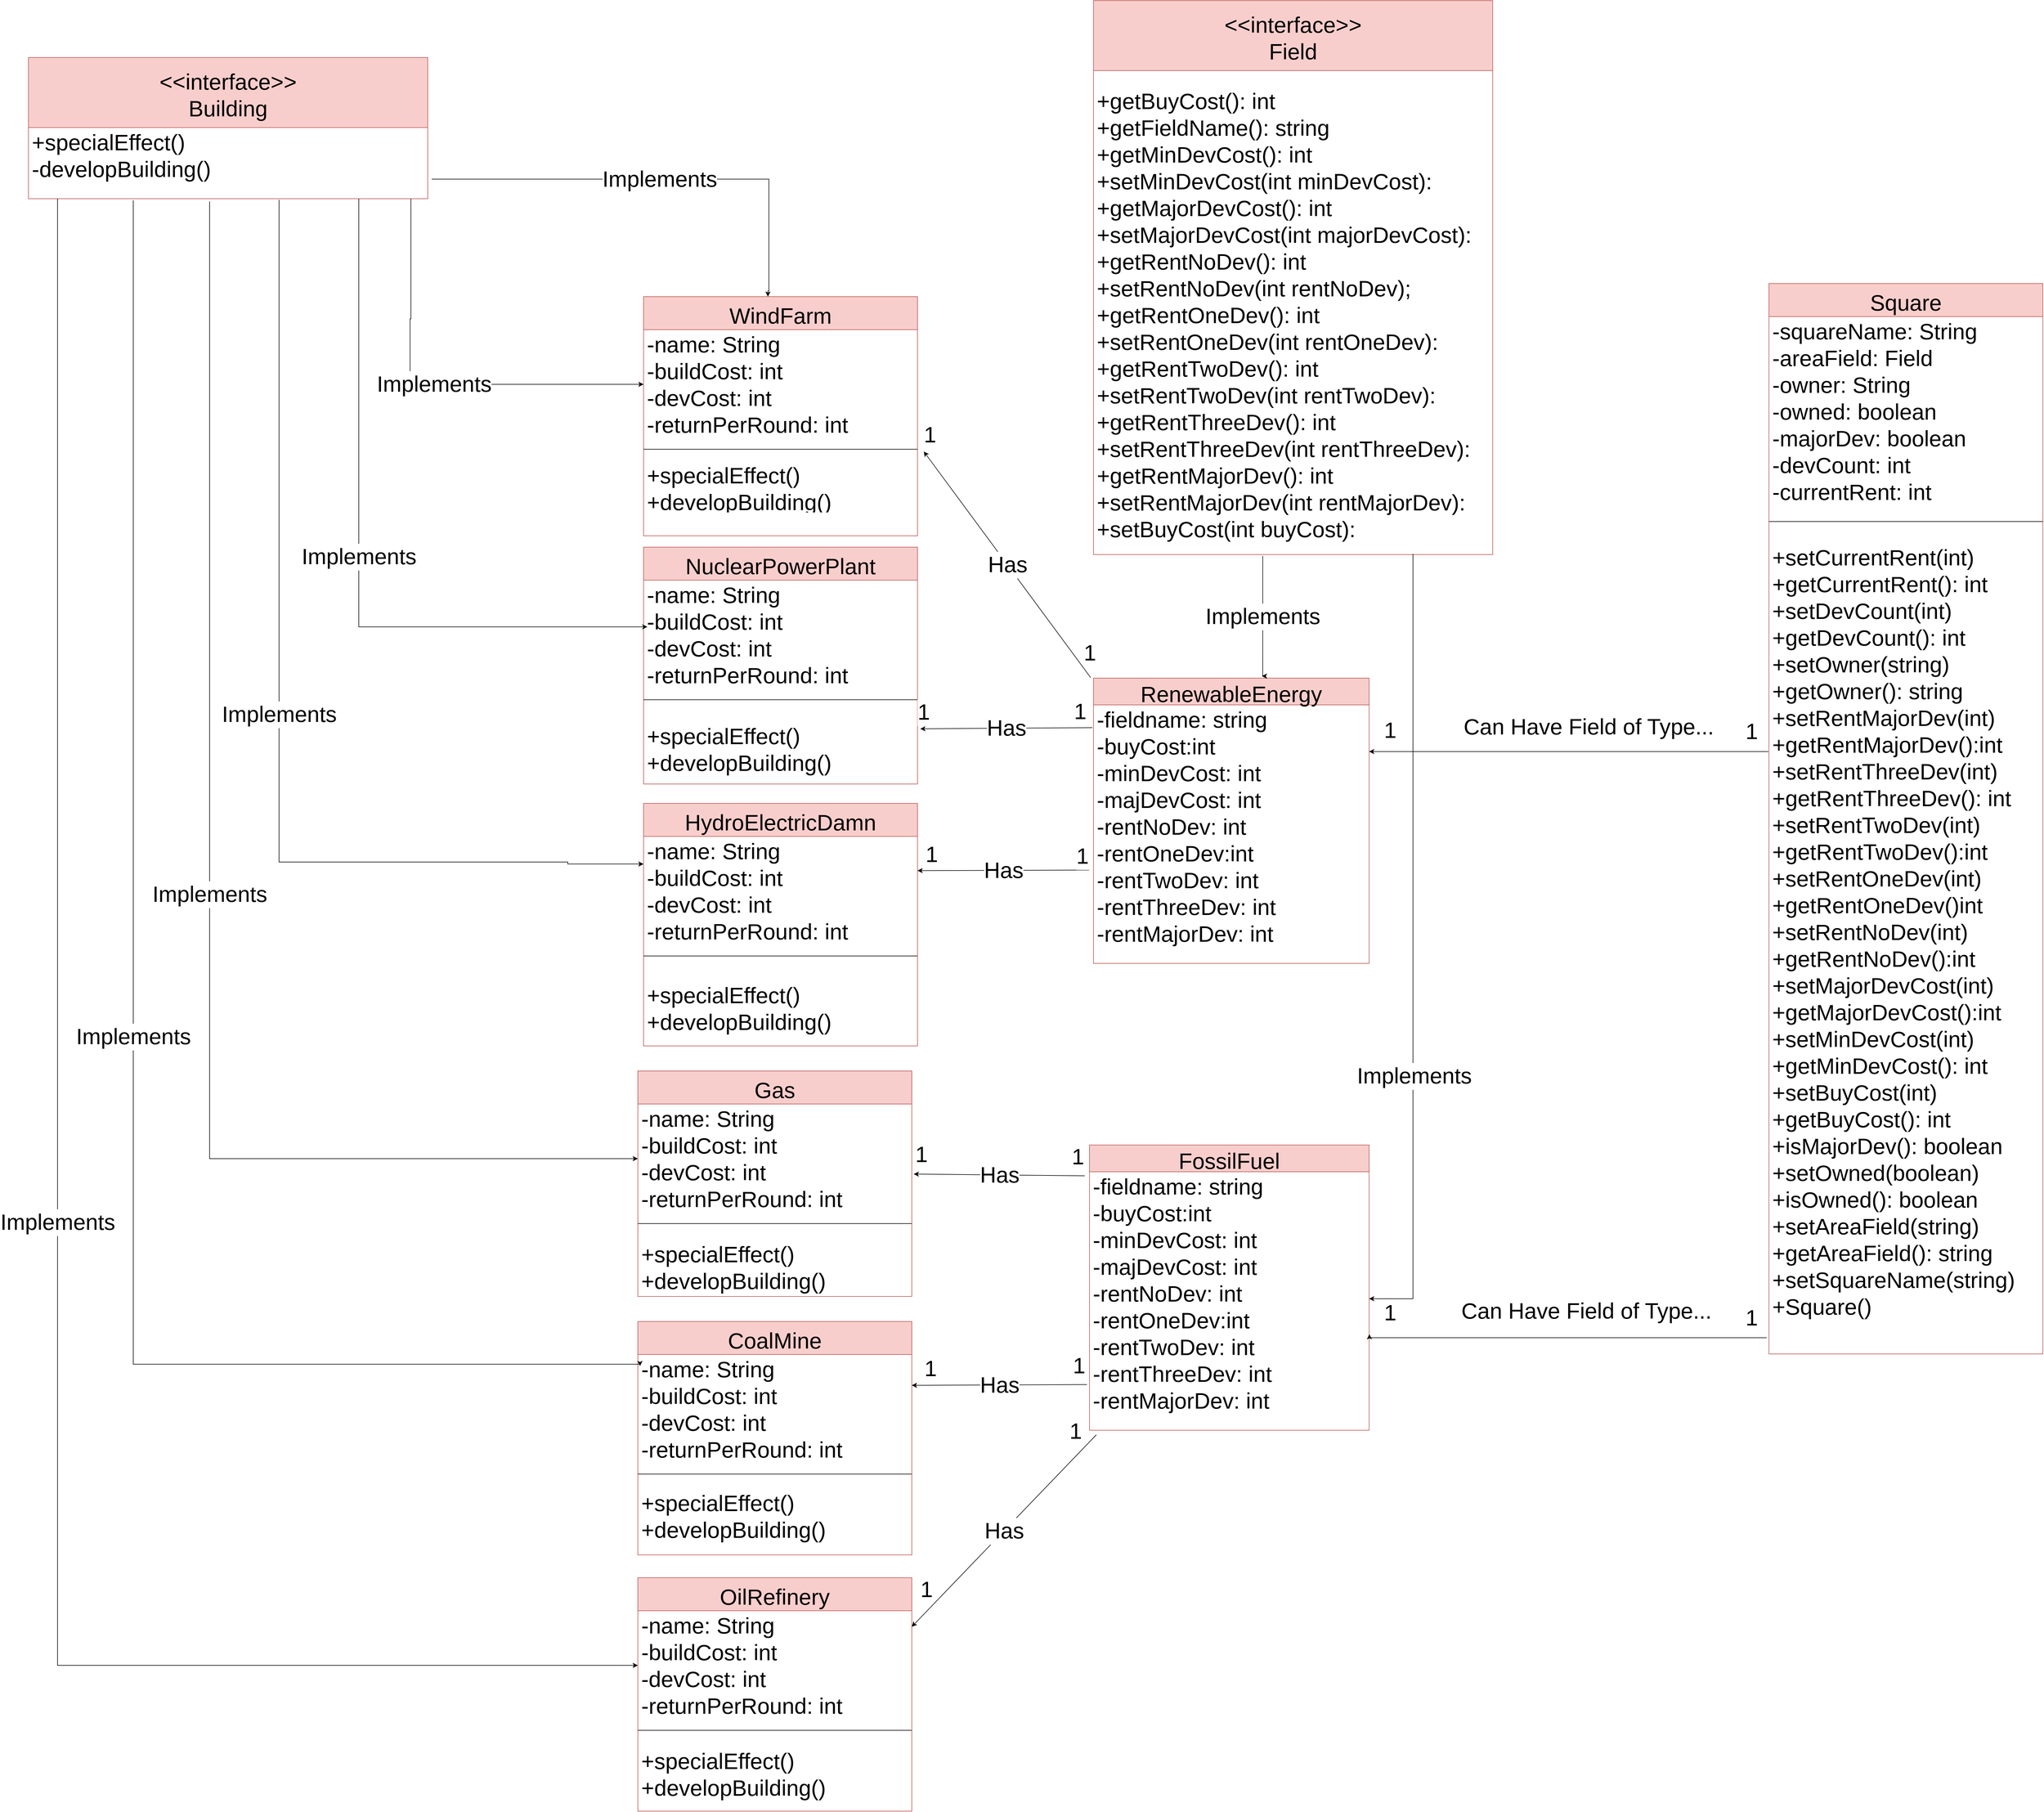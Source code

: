 <mxfile version="24.7.7">
  <diagram id="4lYHNsc8hbsnIpmwS5Hi" name="Page-1">
    <mxGraphModel dx="4740" dy="2865" grid="0" gridSize="10" guides="1" tooltips="1" connect="1" arrows="1" fold="1" page="1" pageScale="1" pageWidth="4681" pageHeight="3300" background="#FFFFFF" math="0" shadow="0">
      <root>
        <mxCell id="0" />
        <mxCell id="1" parent="0" />
        <mxCell id="lqNPrCS5lsJGkvaY9Eje-1" value="Square" style="swimlane;fontStyle=0;align=center;verticalAlign=middle;childLayout=stackLayout;horizontal=1;startSize=58;horizontalStack=0;resizeParent=1;resizeLast=0;collapsible=1;marginBottom=0;rounded=0;shadow=0;strokeWidth=1;fontSize=39;fillColor=#f8cecc;strokeColor=#b85450;" parent="1" vertex="1">
          <mxGeometry x="4160" y="540" width="481" height="1880" as="geometry">
            <mxRectangle x="130" y="380" width="160" height="26" as="alternateBounds" />
          </mxGeometry>
        </mxCell>
        <mxCell id="lqNPrCS5lsJGkvaY9Eje-2" value="-squareName: String&#xa;-areaField: Field&#xa;-owner: String&#xa;-owned: boolean&#xa;-majorDev: boolean&#xa;-devCount: int&#xa;-currentRent: int&#xa;&#xa;" style="text;align=left;verticalAlign=middle;spacingLeft=4;spacingRight=4;overflow=hidden;rotatable=0;points=[[0,0.5],[1,0.5]];portConstraint=eastwest;fontStyle=0;fontSize=39;" parent="lqNPrCS5lsJGkvaY9Eje-1" vertex="1">
          <mxGeometry y="58" width="481" height="342" as="geometry" />
        </mxCell>
        <mxCell id="lqNPrCS5lsJGkvaY9Eje-3" value="" style="line;html=1;strokeWidth=1;align=left;verticalAlign=middle;spacingTop=-1;spacingLeft=3;spacingRight=3;rotatable=0;labelPosition=right;points=[];portConstraint=eastwest;fontSize=39;" parent="lqNPrCS5lsJGkvaY9Eje-1" vertex="1">
          <mxGeometry y="400" width="481" height="36" as="geometry" />
        </mxCell>
        <mxCell id="lqNPrCS5lsJGkvaY9Eje-4" value="+setCurrentRent(int)&#xa;+getCurrentRent(): int&#xa;+setDevCount(int)&#xa;+getDevCount(): int&#xa;+setOwner(string)&#xa;+getOwner(): string&#xa;+setRentMajorDev(int)&#xa;+getRentMajorDev():int&#xa;+setRentThreeDev(int)&#xa;+getRentThreeDev(): int&#xa;+setRentTwoDev(int)&#xa;+getRentTwoDev():int&#xa;+setRentOneDev(int)&#xa;+getRentOneDev()int&#xa;+setRentNoDev(int)&#xa;+getRentNoDev():int&#xa;+setMajorDevCost(int)&#xa;+getMajorDevCost():int&#xa;+setMinDevCost(int)&#xa;+getMinDevCost(): int&#xa;+setBuyCost(int)&#xa;+getBuyCost(): int&#xa;+isMajorDev(): boolean&#xa;+setOwned(boolean)&#xa;+isOwned(): boolean&#xa;+setAreaField(string)&#xa;+getAreaField(): string&#xa;+setSquareName(string)&#xa;+Square()&#xa;" style="text;align=left;verticalAlign=middle;spacingLeft=4;spacingRight=4;overflow=hidden;rotatable=0;points=[[0,0.5],[1,0.5]];portConstraint=eastwest;fontStyle=0;fontSize=39;" parent="lqNPrCS5lsJGkvaY9Eje-1" vertex="1">
          <mxGeometry y="436" width="481" height="1444" as="geometry" />
        </mxCell>
        <mxCell id="lqNPrCS5lsJGkvaY9Eje-5" value="RenewableEnergy" style="swimlane;fontStyle=0;align=center;verticalAlign=middle;childLayout=stackLayout;horizontal=1;startSize=47;horizontalStack=0;resizeParent=1;resizeLast=0;collapsible=1;marginBottom=0;rounded=0;shadow=0;strokeWidth=1;fontSize=39;fillColor=#f8cecc;strokeColor=#b85450;" parent="1" vertex="1">
          <mxGeometry x="2974" y="1233" width="484" height="501" as="geometry">
            <mxRectangle x="230" y="140" width="160" height="26" as="alternateBounds" />
          </mxGeometry>
        </mxCell>
        <mxCell id="lqNPrCS5lsJGkvaY9Eje-6" value="-fieldname: string&#xa;-buyCost:int &#xa;-minDevCost: int&#xa;-majDevCost: int&#xa;-rentNoDev: int&#xa;-rentOneDev:int&#xa;-rentTwoDev: int&#xa;-rentThreeDev: int&#xa;-rentMajorDev: int&#xa;" style="text;align=left;verticalAlign=middle;spacingLeft=4;spacingRight=4;overflow=hidden;rotatable=0;points=[[0,0.5],[1,0.5]];portConstraint=eastwest;fontSize=39;" parent="lqNPrCS5lsJGkvaY9Eje-5" vertex="1">
          <mxGeometry y="47" width="484" height="443" as="geometry" />
        </mxCell>
        <mxCell id="lqNPrCS5lsJGkvaY9Eje-7" value="" style="line;html=1;strokeWidth=1;align=left;verticalAlign=middle;spacingTop=-1;spacingLeft=3;spacingRight=3;rotatable=0;labelPosition=right;points=[];portConstraint=eastwest;fontSize=39;" parent="lqNPrCS5lsJGkvaY9Eje-5" vertex="1">
          <mxGeometry y="490" width="484" as="geometry" />
        </mxCell>
        <mxCell id="lqNPrCS5lsJGkvaY9Eje-10" value="FossilFuel" style="swimlane;fontStyle=0;align=center;verticalAlign=middle;childLayout=stackLayout;horizontal=1;startSize=47;horizontalStack=0;resizeParent=1;resizeLast=0;collapsible=1;marginBottom=0;rounded=0;shadow=0;strokeWidth=1;fontSize=39;fillColor=#f8cecc;strokeColor=#b85450;" parent="1" vertex="1">
          <mxGeometry x="2967" y="2053" width="491" height="501" as="geometry">
            <mxRectangle x="230" y="140" width="160" height="26" as="alternateBounds" />
          </mxGeometry>
        </mxCell>
        <mxCell id="lqNPrCS5lsJGkvaY9Eje-11" value="-fieldname: string&#xa;-buyCost:int &#xa;-minDevCost: int&#xa;-majDevCost: int&#xa;-rentNoDev: int&#xa;-rentOneDev:int&#xa;-rentTwoDev: int&#xa;-rentThreeDev: int&#xa;-rentMajorDev: int&#xa;" style="text;align=left;verticalAlign=middle;spacingLeft=4;spacingRight=4;overflow=hidden;rotatable=0;points=[[0,0.5],[1,0.5]];portConstraint=eastwest;fontSize=39;" parent="lqNPrCS5lsJGkvaY9Eje-10" vertex="1">
          <mxGeometry y="47" width="491" height="446" as="geometry" />
        </mxCell>
        <mxCell id="lqNPrCS5lsJGkvaY9Eje-12" value="" style="line;html=1;strokeWidth=1;align=left;verticalAlign=middle;spacingTop=-1;spacingLeft=3;spacingRight=3;rotatable=0;labelPosition=right;points=[];portConstraint=eastwest;fontSize=39;" parent="lqNPrCS5lsJGkvaY9Eje-10" vertex="1">
          <mxGeometry y="493" width="491" as="geometry" />
        </mxCell>
        <mxCell id="lqNPrCS5lsJGkvaY9Eje-16" value="&lt;&lt;interface&gt;&gt;&#xa;Field" style="swimlane;fontStyle=0;childLayout=stackLayout;horizontal=1;startSize=123;horizontalStack=0;resizeParent=1;resizeParentMax=0;resizeLast=0;collapsible=1;marginBottom=0;fillColor=#f8cecc;strokeColor=#b85450;fontSize=39;" parent="1" vertex="1">
          <mxGeometry x="2974" y="43" width="701" height="973" as="geometry" />
        </mxCell>
        <mxCell id="lqNPrCS5lsJGkvaY9Eje-17" value="+getBuyCost(): int&#xa;+getFieldName(): string&#xa;+getMinDevCost(): int&#xa;+setMinDevCost(int minDevCost):&#xa;+getMajorDevCost(): int&#xa;+setMajorDevCost(int majorDevCost):&#xa;+getRentNoDev(): int&#xa;+setRentNoDev(int rentNoDev);&#xa;+getRentOneDev(): int&#xa;+setRentOneDev(int rentOneDev):&#xa;+getRentTwoDev(): int&#xa;+setRentTwoDev(int rentTwoDev):&#xa;+getRentThreeDev(): int&#xa;+setRentThreeDev(int rentThreeDev):&#xa;+getRentMajorDev(): int&#xa;+setRentMajorDev(int rentMajorDev):&#xa;+setBuyCost(int buyCost):" style="text;strokeColor=none;fillColor=none;align=left;verticalAlign=middle;spacingLeft=4;spacingRight=4;overflow=hidden;points=[[0,0.5],[1,0.5]];portConstraint=eastwest;rotatable=0;fontSize=39;" parent="lqNPrCS5lsJGkvaY9Eje-16" vertex="1">
          <mxGeometry y="123" width="701" height="850" as="geometry" />
        </mxCell>
        <mxCell id="lqNPrCS5lsJGkvaY9Eje-36" value="&lt;&lt;interface&gt;&gt;&#xa;Building" style="swimlane;fontStyle=0;childLayout=stackLayout;horizontal=1;startSize=123;horizontalStack=0;resizeParent=1;resizeParentMax=0;resizeLast=0;collapsible=1;marginBottom=0;fillColor=#f8cecc;strokeColor=#b85450;fontSize=39;" parent="1" vertex="1">
          <mxGeometry x="1104" y="143" width="701" height="248" as="geometry" />
        </mxCell>
        <mxCell id="lqNPrCS5lsJGkvaY9Eje-52" value="+specialEffect()&#xa;-developBuilding()&#xa;" style="text;align=left;verticalAlign=middle;spacingLeft=4;spacingRight=4;overflow=hidden;rotatable=0;points=[[0,0.5],[1,0.5]];portConstraint=eastwest;fontStyle=0;fontSize=39;" parent="lqNPrCS5lsJGkvaY9Eje-36" vertex="1">
          <mxGeometry y="123" width="701" height="125" as="geometry" />
        </mxCell>
        <mxCell id="lqNPrCS5lsJGkvaY9Eje-40" value="NuclearPowerPlant" style="swimlane;fontStyle=0;align=center;verticalAlign=middle;childLayout=stackLayout;horizontal=1;startSize=58;horizontalStack=0;resizeParent=1;resizeLast=0;collapsible=1;marginBottom=0;rounded=0;shadow=0;strokeWidth=1;fontSize=39;fillColor=#f8cecc;strokeColor=#b85450;" parent="1" vertex="1">
          <mxGeometry x="2184" y="1003" width="481" height="416" as="geometry">
            <mxRectangle x="130" y="380" width="160" height="26" as="alternateBounds" />
          </mxGeometry>
        </mxCell>
        <mxCell id="lqNPrCS5lsJGkvaY9Eje-41" value="-name: String&#xa;-buildCost: int&#xa;-devCost: int&#xa;-returnPerRound: int&#xa;" style="text;align=left;verticalAlign=middle;spacingLeft=4;spacingRight=4;overflow=hidden;rotatable=0;points=[[0,0.5],[1,0.5]];portConstraint=eastwest;fontStyle=0;fontSize=39;" parent="lqNPrCS5lsJGkvaY9Eje-40" vertex="1">
          <mxGeometry y="58" width="481" height="192" as="geometry" />
        </mxCell>
        <mxCell id="lqNPrCS5lsJGkvaY9Eje-42" value="" style="line;html=1;strokeWidth=1;align=left;verticalAlign=middle;spacingTop=-1;spacingLeft=3;spacingRight=3;rotatable=0;labelPosition=right;points=[];portConstraint=eastwest;fontSize=39;" parent="lqNPrCS5lsJGkvaY9Eje-40" vertex="1">
          <mxGeometry y="250" width="481" height="36" as="geometry" />
        </mxCell>
        <mxCell id="lqNPrCS5lsJGkvaY9Eje-43" value="+specialEffect()&#xa;+developBuilding()" style="text;align=left;verticalAlign=middle;spacingLeft=4;spacingRight=4;overflow=hidden;rotatable=0;points=[[0,0.5],[1,0.5]];portConstraint=eastwest;fontStyle=0;fontSize=39;" parent="lqNPrCS5lsJGkvaY9Eje-40" vertex="1">
          <mxGeometry y="286" width="481" height="130" as="geometry" />
        </mxCell>
        <mxCell id="lqNPrCS5lsJGkvaY9Eje-44" value="WindFarm" style="swimlane;fontStyle=0;align=center;verticalAlign=middle;childLayout=stackLayout;horizontal=1;startSize=58;horizontalStack=0;resizeParent=1;resizeLast=0;collapsible=1;marginBottom=0;rounded=0;shadow=0;strokeWidth=1;fontSize=39;fillColor=#f8cecc;strokeColor=#b85450;" parent="1" vertex="1">
          <mxGeometry x="2184" y="563" width="481" height="420" as="geometry">
            <mxRectangle x="130" y="380" width="160" height="26" as="alternateBounds" />
          </mxGeometry>
        </mxCell>
        <mxCell id="lqNPrCS5lsJGkvaY9Eje-63" value="-name: String&#xa;-buildCost: int&#xa;-devCost: int&#xa;-returnPerRound: int&#xa;" style="text;align=left;verticalAlign=middle;spacingLeft=4;spacingRight=4;overflow=hidden;rotatable=0;points=[[0,0.5],[1,0.5]];portConstraint=eastwest;fontStyle=0;fontSize=39;" parent="lqNPrCS5lsJGkvaY9Eje-44" vertex="1">
          <mxGeometry y="58" width="481" height="192" as="geometry" />
        </mxCell>
        <mxCell id="lqNPrCS5lsJGkvaY9Eje-46" value="" style="line;html=1;strokeWidth=1;align=left;verticalAlign=middle;spacingTop=-1;spacingLeft=3;spacingRight=3;rotatable=0;labelPosition=right;points=[];portConstraint=eastwest;fontSize=39;" parent="lqNPrCS5lsJGkvaY9Eje-44" vertex="1">
          <mxGeometry y="250" width="481" height="36" as="geometry" />
        </mxCell>
        <mxCell id="lqNPrCS5lsJGkvaY9Eje-69" value="+specialEffect()&#xa;+developBuilding()" style="text;align=left;verticalAlign=middle;spacingLeft=4;spacingRight=4;overflow=hidden;rotatable=0;points=[[0,0.5],[1,0.5]];portConstraint=eastwest;fontStyle=0;fontSize=39;" parent="lqNPrCS5lsJGkvaY9Eje-44" vertex="1">
          <mxGeometry y="286" width="481" height="94" as="geometry" />
        </mxCell>
        <mxCell id="lqNPrCS5lsJGkvaY9Eje-48" value="HydroElectricDamn" style="swimlane;fontStyle=0;align=center;verticalAlign=middle;childLayout=stackLayout;horizontal=1;startSize=58;horizontalStack=0;resizeParent=1;resizeLast=0;collapsible=1;marginBottom=0;rounded=0;shadow=0;strokeWidth=1;fontSize=39;fillColor=#f8cecc;strokeColor=#b85450;" parent="1" vertex="1">
          <mxGeometry x="2184" y="1453" width="481" height="426" as="geometry">
            <mxRectangle x="130" y="380" width="160" height="26" as="alternateBounds" />
          </mxGeometry>
        </mxCell>
        <mxCell id="lqNPrCS5lsJGkvaY9Eje-49" value="-name: String&#xa;-buildCost: int&#xa;-devCost: int&#xa;-returnPerRound: int&#xa;" style="text;align=left;verticalAlign=middle;spacingLeft=4;spacingRight=4;overflow=hidden;rotatable=0;points=[[0,0.5],[1,0.5]];portConstraint=eastwest;fontStyle=0;fontSize=39;" parent="lqNPrCS5lsJGkvaY9Eje-48" vertex="1">
          <mxGeometry y="58" width="481" height="192" as="geometry" />
        </mxCell>
        <mxCell id="lqNPrCS5lsJGkvaY9Eje-50" value="" style="line;html=1;strokeWidth=1;align=left;verticalAlign=middle;spacingTop=-1;spacingLeft=3;spacingRight=3;rotatable=0;labelPosition=right;points=[];portConstraint=eastwest;fontSize=39;" parent="lqNPrCS5lsJGkvaY9Eje-48" vertex="1">
          <mxGeometry y="250" width="481" height="36" as="geometry" />
        </mxCell>
        <mxCell id="lqNPrCS5lsJGkvaY9Eje-51" value="+specialEffect()&#xa;+developBuilding()" style="text;align=left;verticalAlign=middle;spacingLeft=4;spacingRight=4;overflow=hidden;rotatable=0;points=[[0,0.5],[1,0.5]];portConstraint=eastwest;fontStyle=0;fontSize=39;" parent="lqNPrCS5lsJGkvaY9Eje-48" vertex="1">
          <mxGeometry y="286" width="481" height="140" as="geometry" />
        </mxCell>
        <mxCell id="lqNPrCS5lsJGkvaY9Eje-54" value="" style="endArrow=classic;html=1;rounded=0;fontSize=39;edgeStyle=orthogonalEdgeStyle;exitX=0.424;exitY=1.003;exitDx=0;exitDy=0;exitPerimeter=0;entryX=0.611;entryY=-0.007;entryDx=0;entryDy=0;entryPerimeter=0;" parent="1" source="lqNPrCS5lsJGkvaY9Eje-17" target="lqNPrCS5lsJGkvaY9Eje-5" edge="1">
          <mxGeometry relative="1" as="geometry">
            <mxPoint x="3814" y="1173" as="sourcePoint" />
            <mxPoint x="2897.629" y="1173.21" as="targetPoint" />
            <Array as="points">
              <mxPoint x="3270" y="1230" />
            </Array>
          </mxGeometry>
        </mxCell>
        <mxCell id="lqNPrCS5lsJGkvaY9Eje-55" value="Implements" style="edgeLabel;resizable=0;html=1;align=center;verticalAlign=middle;fontSize=39;" parent="lqNPrCS5lsJGkvaY9Eje-54" connectable="0" vertex="1">
          <mxGeometry relative="1" as="geometry" />
        </mxCell>
        <mxCell id="lqNPrCS5lsJGkvaY9Eje-59" value="" style="endArrow=classic;html=1;rounded=0;fontSize=39;edgeStyle=orthogonalEdgeStyle;exitX=1.01;exitY=0.725;exitDx=0;exitDy=0;exitPerimeter=0;entryX=0.454;entryY=0;entryDx=0;entryDy=0;entryPerimeter=0;" parent="1" source="lqNPrCS5lsJGkvaY9Eje-52" target="lqNPrCS5lsJGkvaY9Eje-44" edge="1">
          <mxGeometry relative="1" as="geometry">
            <mxPoint x="2285.504" y="341.95" as="sourcePoint" />
            <mxPoint x="2404" y="553" as="targetPoint" />
            <Array as="points">
              <mxPoint x="2404" y="357" />
              <mxPoint x="2404" y="553" />
              <mxPoint x="2402" y="553" />
            </Array>
          </mxGeometry>
        </mxCell>
        <mxCell id="lqNPrCS5lsJGkvaY9Eje-60" value="Implements" style="edgeLabel;resizable=0;html=1;align=center;verticalAlign=middle;fontSize=39;" parent="lqNPrCS5lsJGkvaY9Eje-59" connectable="0" vertex="1">
          <mxGeometry relative="1" as="geometry" />
        </mxCell>
        <mxCell id="lqNPrCS5lsJGkvaY9Eje-64" value="" style="endArrow=classic;html=1;rounded=0;fontSize=39;edgeStyle=orthogonalEdgeStyle;exitX=0.424;exitY=1.003;exitDx=0;exitDy=0;exitPerimeter=0;" parent="1" target="lqNPrCS5lsJGkvaY9Eje-63" edge="1">
          <mxGeometry relative="1" as="geometry">
            <mxPoint x="1775.504" y="391.0" as="sourcePoint" />
            <mxPoint x="1774.004" y="601.943" as="targetPoint" />
            <Array as="points">
              <mxPoint x="1774" y="602" />
              <mxPoint x="1774" y="717" />
            </Array>
          </mxGeometry>
        </mxCell>
        <mxCell id="lqNPrCS5lsJGkvaY9Eje-65" value="Implements" style="edgeLabel;resizable=0;html=1;align=center;verticalAlign=middle;fontSize=39;" parent="lqNPrCS5lsJGkvaY9Eje-64" connectable="0" vertex="1">
          <mxGeometry relative="1" as="geometry" />
        </mxCell>
        <mxCell id="lqNPrCS5lsJGkvaY9Eje-66" value="" style="endArrow=classic;html=1;rounded=0;fontSize=39;edgeStyle=orthogonalEdgeStyle;entryX=0.014;entryY=0.427;entryDx=0;entryDy=0;entryPerimeter=0;" parent="1" target="lqNPrCS5lsJGkvaY9Eje-41" edge="1">
          <mxGeometry relative="1" as="geometry">
            <mxPoint x="1684" y="393" as="sourcePoint" />
            <mxPoint x="1584.004" y="601.943" as="targetPoint" />
            <Array as="points">
              <mxPoint x="1684" y="391" />
              <mxPoint x="1684" y="1143" />
            </Array>
          </mxGeometry>
        </mxCell>
        <mxCell id="lqNPrCS5lsJGkvaY9Eje-67" value="Implements" style="edgeLabel;resizable=0;html=1;align=center;verticalAlign=middle;fontSize=39;" parent="lqNPrCS5lsJGkvaY9Eje-66" connectable="0" vertex="1">
          <mxGeometry relative="1" as="geometry" />
        </mxCell>
        <mxCell id="lqNPrCS5lsJGkvaY9Eje-70" value="" style="endArrow=classic;html=1;rounded=0;fontSize=39;edgeStyle=orthogonalEdgeStyle;entryX=0;entryY=0.25;entryDx=0;entryDy=0;" parent="1" target="lqNPrCS5lsJGkvaY9Eje-48" edge="1">
          <mxGeometry relative="1" as="geometry">
            <mxPoint x="1544" y="393" as="sourcePoint" />
            <mxPoint x="2050.734" y="1152.984" as="targetPoint" />
            <Array as="points">
              <mxPoint x="1544" y="1556" />
              <mxPoint x="2051" y="1556" />
            </Array>
          </mxGeometry>
        </mxCell>
        <mxCell id="lqNPrCS5lsJGkvaY9Eje-71" value="Implements" style="edgeLabel;resizable=0;html=1;align=center;verticalAlign=middle;fontSize=39;" parent="lqNPrCS5lsJGkvaY9Eje-70" connectable="0" vertex="1">
          <mxGeometry relative="1" as="geometry" />
        </mxCell>
        <mxCell id="lqNPrCS5lsJGkvaY9Eje-72" value="CoalMine" style="swimlane;fontStyle=0;align=center;verticalAlign=middle;childLayout=stackLayout;horizontal=1;startSize=58;horizontalStack=0;resizeParent=1;resizeLast=0;collapsible=1;marginBottom=0;rounded=0;shadow=0;strokeWidth=1;fontSize=39;fillColor=#f8cecc;strokeColor=#b85450;" parent="1" vertex="1">
          <mxGeometry x="2174" y="2363" width="481" height="410" as="geometry">
            <mxRectangle x="130" y="380" width="160" height="26" as="alternateBounds" />
          </mxGeometry>
        </mxCell>
        <mxCell id="lqNPrCS5lsJGkvaY9Eje-73" value="-name: String&#xa;-buildCost: int&#xa;-devCost: int&#xa;-returnPerRound: int&#xa;" style="text;align=left;verticalAlign=middle;spacingLeft=4;spacingRight=4;overflow=hidden;rotatable=0;points=[[0,0.5],[1,0.5]];portConstraint=eastwest;fontStyle=0;fontSize=39;" parent="lqNPrCS5lsJGkvaY9Eje-72" vertex="1">
          <mxGeometry y="58" width="481" height="192" as="geometry" />
        </mxCell>
        <mxCell id="lqNPrCS5lsJGkvaY9Eje-74" value="" style="line;html=1;strokeWidth=1;align=left;verticalAlign=middle;spacingTop=-1;spacingLeft=3;spacingRight=3;rotatable=0;labelPosition=right;points=[];portConstraint=eastwest;fontSize=39;" parent="lqNPrCS5lsJGkvaY9Eje-72" vertex="1">
          <mxGeometry y="250" width="481" height="36" as="geometry" />
        </mxCell>
        <mxCell id="lqNPrCS5lsJGkvaY9Eje-75" value="+specialEffect()&#xa;+developBuilding()" style="text;align=left;verticalAlign=middle;spacingLeft=4;spacingRight=4;overflow=hidden;rotatable=0;points=[[0,0.5],[1,0.5]];portConstraint=eastwest;fontStyle=0;fontSize=39;" parent="lqNPrCS5lsJGkvaY9Eje-72" vertex="1">
          <mxGeometry y="286" width="481" height="104" as="geometry" />
        </mxCell>
        <mxCell id="lqNPrCS5lsJGkvaY9Eje-76" value="Gas" style="swimlane;fontStyle=0;align=center;verticalAlign=middle;childLayout=stackLayout;horizontal=1;startSize=58;horizontalStack=0;resizeParent=1;resizeLast=0;collapsible=1;marginBottom=0;rounded=0;shadow=0;strokeWidth=1;fontSize=39;fillColor=#f8cecc;strokeColor=#b85450;" parent="1" vertex="1">
          <mxGeometry x="2174" y="1923" width="481" height="396" as="geometry">
            <mxRectangle x="130" y="380" width="160" height="26" as="alternateBounds" />
          </mxGeometry>
        </mxCell>
        <mxCell id="lqNPrCS5lsJGkvaY9Eje-77" value="-name: String&#xa;-buildCost: int&#xa;-devCost: int&#xa;-returnPerRound: int&#xa;" style="text;align=left;verticalAlign=middle;spacingLeft=4;spacingRight=4;overflow=hidden;rotatable=0;points=[[0,0.5],[1,0.5]];portConstraint=eastwest;fontStyle=0;fontSize=39;" parent="lqNPrCS5lsJGkvaY9Eje-76" vertex="1">
          <mxGeometry y="58" width="481" height="192" as="geometry" />
        </mxCell>
        <mxCell id="lqNPrCS5lsJGkvaY9Eje-78" value="" style="line;html=1;strokeWidth=1;align=left;verticalAlign=middle;spacingTop=-1;spacingLeft=3;spacingRight=3;rotatable=0;labelPosition=right;points=[];portConstraint=eastwest;fontSize=39;" parent="lqNPrCS5lsJGkvaY9Eje-76" vertex="1">
          <mxGeometry y="250" width="481" height="36" as="geometry" />
        </mxCell>
        <mxCell id="lqNPrCS5lsJGkvaY9Eje-79" value="+specialEffect()&#xa;+developBuilding()" style="text;align=left;verticalAlign=middle;spacingLeft=4;spacingRight=4;overflow=hidden;rotatable=0;points=[[0,0.5],[1,0.5]];portConstraint=eastwest;fontStyle=0;fontSize=39;" parent="lqNPrCS5lsJGkvaY9Eje-76" vertex="1">
          <mxGeometry y="286" width="481" height="110" as="geometry" />
        </mxCell>
        <mxCell id="lqNPrCS5lsJGkvaY9Eje-80" value="OilRefinery" style="swimlane;fontStyle=0;align=center;verticalAlign=middle;childLayout=stackLayout;horizontal=1;startSize=58;horizontalStack=0;resizeParent=1;resizeLast=0;collapsible=1;marginBottom=0;rounded=0;shadow=0;strokeWidth=1;fontSize=39;fillColor=#f8cecc;strokeColor=#b85450;" parent="1" vertex="1">
          <mxGeometry x="2174" y="2813" width="481" height="410" as="geometry">
            <mxRectangle x="130" y="380" width="160" height="26" as="alternateBounds" />
          </mxGeometry>
        </mxCell>
        <mxCell id="lqNPrCS5lsJGkvaY9Eje-81" value="-name: String&#xa;-buildCost: int&#xa;-devCost: int&#xa;-returnPerRound: int&#xa;" style="text;align=left;verticalAlign=middle;spacingLeft=4;spacingRight=4;overflow=hidden;rotatable=0;points=[[0,0.5],[1,0.5]];portConstraint=eastwest;fontStyle=0;fontSize=39;" parent="lqNPrCS5lsJGkvaY9Eje-80" vertex="1">
          <mxGeometry y="58" width="481" height="192" as="geometry" />
        </mxCell>
        <mxCell id="lqNPrCS5lsJGkvaY9Eje-82" value="" style="line;html=1;strokeWidth=1;align=left;verticalAlign=middle;spacingTop=-1;spacingLeft=3;spacingRight=3;rotatable=0;labelPosition=right;points=[];portConstraint=eastwest;fontSize=39;" parent="lqNPrCS5lsJGkvaY9Eje-80" vertex="1">
          <mxGeometry y="250" width="481" height="36" as="geometry" />
        </mxCell>
        <mxCell id="lqNPrCS5lsJGkvaY9Eje-83" value="+specialEffect()&#xa;+developBuilding()" style="text;align=left;verticalAlign=middle;spacingLeft=4;spacingRight=4;overflow=hidden;rotatable=0;points=[[0,0.5],[1,0.5]];portConstraint=eastwest;fontStyle=0;fontSize=39;" parent="lqNPrCS5lsJGkvaY9Eje-80" vertex="1">
          <mxGeometry y="286" width="481" height="110" as="geometry" />
        </mxCell>
        <mxCell id="lqNPrCS5lsJGkvaY9Eje-84" value="" style="endArrow=classic;html=1;rounded=0;fontSize=39;edgeStyle=orthogonalEdgeStyle;entryX=0;entryY=0.5;entryDx=0;entryDy=0;" parent="1" target="lqNPrCS5lsJGkvaY9Eje-77" edge="1">
          <mxGeometry relative="1" as="geometry">
            <mxPoint x="1422" y="396" as="sourcePoint" />
            <mxPoint x="1948" y="1559.5" as="targetPoint" />
            <Array as="points">
              <mxPoint x="1422" y="403" />
              <mxPoint x="1422" y="2077" />
            </Array>
          </mxGeometry>
        </mxCell>
        <mxCell id="lqNPrCS5lsJGkvaY9Eje-85" value="Implements" style="edgeLabel;resizable=0;html=1;align=center;verticalAlign=middle;fontSize=39;" parent="lqNPrCS5lsJGkvaY9Eje-84" connectable="0" vertex="1">
          <mxGeometry relative="1" as="geometry" />
        </mxCell>
        <mxCell id="lqNPrCS5lsJGkvaY9Eje-86" value="" style="endArrow=classic;html=1;rounded=0;fontSize=39;edgeStyle=orthogonalEdgeStyle;entryX=0.008;entryY=0.105;entryDx=0;entryDy=0;entryPerimeter=0;" parent="1" target="lqNPrCS5lsJGkvaY9Eje-73" edge="1">
          <mxGeometry relative="1" as="geometry">
            <mxPoint x="1288" y="394" as="sourcePoint" />
            <mxPoint x="1855" y="1550.5" as="targetPoint" />
            <Array as="points">
              <mxPoint x="1288" y="394" />
              <mxPoint x="1288" y="2438" />
              <mxPoint x="2178" y="2438" />
            </Array>
          </mxGeometry>
        </mxCell>
        <mxCell id="lqNPrCS5lsJGkvaY9Eje-87" value="Implements" style="edgeLabel;resizable=0;html=1;align=center;verticalAlign=middle;fontSize=39;" parent="lqNPrCS5lsJGkvaY9Eje-86" connectable="0" vertex="1">
          <mxGeometry relative="1" as="geometry" />
        </mxCell>
        <mxCell id="lqNPrCS5lsJGkvaY9Eje-88" value="" style="endArrow=classic;html=1;rounded=0;fontSize=39;edgeStyle=orthogonalEdgeStyle;entryX=0;entryY=0.5;entryDx=0;entryDy=0;" parent="1" target="lqNPrCS5lsJGkvaY9Eje-81" edge="1">
          <mxGeometry relative="1" as="geometry">
            <mxPoint x="1155" y="391" as="sourcePoint" />
            <mxPoint x="1795" y="1547.5" as="targetPoint" />
            <Array as="points">
              <mxPoint x="1155" y="2967" />
            </Array>
          </mxGeometry>
        </mxCell>
        <mxCell id="lqNPrCS5lsJGkvaY9Eje-89" value="Implements" style="edgeLabel;resizable=0;html=1;align=center;verticalAlign=middle;fontSize=39;" parent="lqNPrCS5lsJGkvaY9Eje-88" connectable="0" vertex="1">
          <mxGeometry relative="1" as="geometry" />
        </mxCell>
        <mxCell id="lqNPrCS5lsJGkvaY9Eje-90" value="" style="endArrow=classic;html=1;rounded=0;fontSize=39;edgeStyle=orthogonalEdgeStyle;" parent="1" target="lqNPrCS5lsJGkvaY9Eje-11" edge="1">
          <mxGeometry relative="1" as="geometry">
            <mxPoint x="3535" y="1015" as="sourcePoint" />
            <mxPoint x="3535" y="2167" as="targetPoint" />
            <Array as="points">
              <mxPoint x="3535" y="2323" />
            </Array>
          </mxGeometry>
        </mxCell>
        <mxCell id="lqNPrCS5lsJGkvaY9Eje-91" value="Implements" style="edgeLabel;resizable=0;html=1;align=center;verticalAlign=middle;fontSize=39;" parent="lqNPrCS5lsJGkvaY9Eje-90" connectable="0" vertex="1">
          <mxGeometry relative="1" as="geometry">
            <mxPoint x="2" y="224" as="offset" />
          </mxGeometry>
        </mxCell>
        <mxCell id="lqNPrCS5lsJGkvaY9Eje-92" value="" style="endArrow=classic;html=1;rounded=0;fontSize=18;entryX=1.023;entryY=-0.149;entryDx=0;entryDy=0;entryPerimeter=0;" parent="1" target="lqNPrCS5lsJGkvaY9Eje-69" edge="1">
          <mxGeometry relative="1" as="geometry">
            <mxPoint x="2969" y="1232" as="sourcePoint" />
            <mxPoint x="1949" y="735" as="targetPoint" />
          </mxGeometry>
        </mxCell>
        <mxCell id="lqNPrCS5lsJGkvaY9Eje-93" value="Has" style="edgeLabel;resizable=0;html=1;align=center;verticalAlign=middle;fontSize=39;" parent="lqNPrCS5lsJGkvaY9Eje-92" connectable="0" vertex="1">
          <mxGeometry relative="1" as="geometry" />
        </mxCell>
        <mxCell id="lqNPrCS5lsJGkvaY9Eje-94" value="1" style="edgeLabel;resizable=0;html=1;align=left;verticalAlign=bottom;fontSize=39;" parent="lqNPrCS5lsJGkvaY9Eje-92" connectable="0" vertex="1">
          <mxGeometry x="-1" relative="1" as="geometry">
            <mxPoint x="-14" y="-18" as="offset" />
          </mxGeometry>
        </mxCell>
        <mxCell id="lqNPrCS5lsJGkvaY9Eje-95" value="1" style="edgeLabel;resizable=0;html=1;align=right;verticalAlign=bottom;fontSize=39;" parent="lqNPrCS5lsJGkvaY9Eje-92" connectable="0" vertex="1">
          <mxGeometry x="1" relative="1" as="geometry">
            <mxPoint x="23" y="-3" as="offset" />
          </mxGeometry>
        </mxCell>
        <mxCell id="lqNPrCS5lsJGkvaY9Eje-96" value="" style="endArrow=classic;html=1;rounded=0;fontSize=18;entryX=1.01;entryY=0.254;entryDx=0;entryDy=0;entryPerimeter=0;" parent="1" target="lqNPrCS5lsJGkvaY9Eje-43" edge="1">
          <mxGeometry relative="1" as="geometry">
            <mxPoint x="2972" y="1320" as="sourcePoint" />
            <mxPoint x="2686.063" y="844.994" as="targetPoint" />
          </mxGeometry>
        </mxCell>
        <mxCell id="lqNPrCS5lsJGkvaY9Eje-97" value="Has" style="edgeLabel;resizable=0;html=1;align=center;verticalAlign=middle;fontSize=39;" parent="lqNPrCS5lsJGkvaY9Eje-96" connectable="0" vertex="1">
          <mxGeometry relative="1" as="geometry" />
        </mxCell>
        <mxCell id="lqNPrCS5lsJGkvaY9Eje-98" value="1" style="edgeLabel;resizable=0;html=1;align=left;verticalAlign=bottom;fontSize=39;" parent="lqNPrCS5lsJGkvaY9Eje-96" connectable="0" vertex="1">
          <mxGeometry x="-1" relative="1" as="geometry">
            <mxPoint x="-34" y="-3" as="offset" />
          </mxGeometry>
        </mxCell>
        <mxCell id="lqNPrCS5lsJGkvaY9Eje-99" value="1" style="edgeLabel;resizable=0;html=1;align=right;verticalAlign=bottom;fontSize=39;" parent="lqNPrCS5lsJGkvaY9Eje-96" connectable="0" vertex="1">
          <mxGeometry x="1" relative="1" as="geometry">
            <mxPoint x="17" y="-4" as="offset" />
          </mxGeometry>
        </mxCell>
        <mxCell id="lqNPrCS5lsJGkvaY9Eje-100" value="" style="endArrow=classic;html=1;rounded=0;fontSize=18;exitX=-0.016;exitY=0.655;exitDx=0;exitDy=0;exitPerimeter=0;entryX=1;entryY=0.313;entryDx=0;entryDy=0;entryPerimeter=0;" parent="1" source="lqNPrCS5lsJGkvaY9Eje-6" target="lqNPrCS5lsJGkvaY9Eje-49" edge="1">
          <mxGeometry relative="1" as="geometry">
            <mxPoint x="2989" y="1252" as="sourcePoint" />
            <mxPoint x="2666" y="1566" as="targetPoint" />
          </mxGeometry>
        </mxCell>
        <mxCell id="lqNPrCS5lsJGkvaY9Eje-101" value="Has" style="edgeLabel;resizable=0;html=1;align=center;verticalAlign=middle;fontSize=39;" parent="lqNPrCS5lsJGkvaY9Eje-100" connectable="0" vertex="1">
          <mxGeometry relative="1" as="geometry" />
        </mxCell>
        <mxCell id="lqNPrCS5lsJGkvaY9Eje-102" value="1" style="edgeLabel;resizable=0;html=1;align=left;verticalAlign=bottom;fontSize=39;" parent="lqNPrCS5lsJGkvaY9Eje-100" connectable="0" vertex="1">
          <mxGeometry x="-1" relative="1" as="geometry">
            <mxPoint x="-24" y="1" as="offset" />
          </mxGeometry>
        </mxCell>
        <mxCell id="lqNPrCS5lsJGkvaY9Eje-103" value="1" style="edgeLabel;resizable=0;html=1;align=right;verticalAlign=bottom;fontSize=39;" parent="lqNPrCS5lsJGkvaY9Eje-100" connectable="0" vertex="1">
          <mxGeometry x="1" relative="1" as="geometry">
            <mxPoint x="37" y="-3" as="offset" />
          </mxGeometry>
        </mxCell>
        <mxCell id="lqNPrCS5lsJGkvaY9Eje-104" value="" style="endArrow=classic;html=1;rounded=0;fontSize=18;exitX=-0.017;exitY=0.016;exitDx=0;exitDy=0;exitPerimeter=0;entryX=1.007;entryY=0.641;entryDx=0;entryDy=0;entryPerimeter=0;" parent="1" source="lqNPrCS5lsJGkvaY9Eje-11" target="lqNPrCS5lsJGkvaY9Eje-77" edge="1">
          <mxGeometry relative="1" as="geometry">
            <mxPoint x="2979.16" y="1461.884" as="sourcePoint" />
            <mxPoint x="2679.329" y="1583.016" as="targetPoint" />
          </mxGeometry>
        </mxCell>
        <mxCell id="lqNPrCS5lsJGkvaY9Eje-105" value="Has" style="edgeLabel;resizable=0;html=1;align=center;verticalAlign=middle;fontSize=39;" parent="lqNPrCS5lsJGkvaY9Eje-104" connectable="0" vertex="1">
          <mxGeometry relative="1" as="geometry" />
        </mxCell>
        <mxCell id="lqNPrCS5lsJGkvaY9Eje-106" value="1" style="edgeLabel;resizable=0;html=1;align=left;verticalAlign=bottom;fontSize=39;" parent="lqNPrCS5lsJGkvaY9Eje-104" connectable="0" vertex="1">
          <mxGeometry x="-1" relative="1" as="geometry">
            <mxPoint x="-25" y="-8" as="offset" />
          </mxGeometry>
        </mxCell>
        <mxCell id="lqNPrCS5lsJGkvaY9Eje-107" value="1" style="edgeLabel;resizable=0;html=1;align=right;verticalAlign=bottom;fontSize=39;" parent="lqNPrCS5lsJGkvaY9Eje-104" connectable="0" vertex="1">
          <mxGeometry x="1" relative="1" as="geometry">
            <mxPoint x="25" y="-9" as="offset" />
          </mxGeometry>
        </mxCell>
        <mxCell id="lqNPrCS5lsJGkvaY9Eje-108" value="" style="endArrow=classic;html=1;rounded=0;fontSize=18;entryX=1.009;entryY=0.323;entryDx=0;entryDy=0;entryPerimeter=0;exitX=-0.009;exitY=0.838;exitDx=0;exitDy=0;exitPerimeter=0;" parent="1" source="lqNPrCS5lsJGkvaY9Eje-11" edge="1">
          <mxGeometry relative="1" as="geometry">
            <mxPoint x="2954.83" y="2354.004" as="sourcePoint" />
            <mxPoint x="2654.999" y="2475.136" as="targetPoint" />
          </mxGeometry>
        </mxCell>
        <mxCell id="lqNPrCS5lsJGkvaY9Eje-109" value="Has" style="edgeLabel;resizable=0;html=1;align=center;verticalAlign=middle;fontSize=39;" parent="lqNPrCS5lsJGkvaY9Eje-108" connectable="0" vertex="1">
          <mxGeometry relative="1" as="geometry" />
        </mxCell>
        <mxCell id="lqNPrCS5lsJGkvaY9Eje-110" value="1" style="edgeLabel;resizable=0;html=1;align=left;verticalAlign=bottom;fontSize=39;" parent="lqNPrCS5lsJGkvaY9Eje-108" connectable="0" vertex="1">
          <mxGeometry x="-1" relative="1" as="geometry">
            <mxPoint x="-27" y="-7" as="offset" />
          </mxGeometry>
        </mxCell>
        <mxCell id="lqNPrCS5lsJGkvaY9Eje-111" value="1" style="edgeLabel;resizable=0;html=1;align=right;verticalAlign=bottom;fontSize=39;" parent="lqNPrCS5lsJGkvaY9Eje-108" connectable="0" vertex="1">
          <mxGeometry x="1" relative="1" as="geometry">
            <mxPoint x="44" y="-4" as="offset" />
          </mxGeometry>
        </mxCell>
        <mxCell id="lqNPrCS5lsJGkvaY9Eje-112" value="" style="endArrow=classic;html=1;rounded=0;fontSize=18;entryX=1.009;entryY=0.323;entryDx=0;entryDy=0;entryPerimeter=0;" parent="1" edge="1">
          <mxGeometry relative="1" as="geometry">
            <mxPoint x="2979" y="2562" as="sourcePoint" />
            <mxPoint x="2654.999" y="2899.136" as="targetPoint" />
          </mxGeometry>
        </mxCell>
        <mxCell id="lqNPrCS5lsJGkvaY9Eje-113" value="Has" style="edgeLabel;resizable=0;html=1;align=center;verticalAlign=middle;fontSize=39;" parent="lqNPrCS5lsJGkvaY9Eje-112" connectable="0" vertex="1">
          <mxGeometry relative="1" as="geometry" />
        </mxCell>
        <mxCell id="lqNPrCS5lsJGkvaY9Eje-114" value="1" style="edgeLabel;resizable=0;html=1;align=left;verticalAlign=bottom;fontSize=39;" parent="lqNPrCS5lsJGkvaY9Eje-112" connectable="0" vertex="1">
          <mxGeometry x="-1" relative="1" as="geometry">
            <mxPoint x="-49" y="19" as="offset" />
          </mxGeometry>
        </mxCell>
        <mxCell id="lqNPrCS5lsJGkvaY9Eje-115" value="1" style="edgeLabel;resizable=0;html=1;align=right;verticalAlign=bottom;fontSize=39;" parent="lqNPrCS5lsJGkvaY9Eje-112" connectable="0" vertex="1">
          <mxGeometry x="1" relative="1" as="geometry">
            <mxPoint x="37" y="-40" as="offset" />
          </mxGeometry>
        </mxCell>
        <mxCell id="lqNPrCS5lsJGkvaY9Eje-116" value="" style="endArrow=classic;html=1;rounded=0;fontSize=39;edgeStyle=orthogonalEdgeStyle;" parent="1" edge="1">
          <mxGeometry relative="1" as="geometry">
            <mxPoint x="4159" y="1362" as="sourcePoint" />
            <mxPoint x="3458" y="1362" as="targetPoint" />
            <Array as="points">
              <mxPoint x="4147" y="1362" />
            </Array>
          </mxGeometry>
        </mxCell>
        <mxCell id="lqNPrCS5lsJGkvaY9Eje-117" value="1" style="edgeLabel;resizable=0;html=1;align=left;verticalAlign=bottom;fontSize=39;" parent="lqNPrCS5lsJGkvaY9Eje-116" connectable="0" vertex="1">
          <mxGeometry x="-1" relative="1" as="geometry">
            <mxPoint x="-42" y="-10" as="offset" />
          </mxGeometry>
        </mxCell>
        <mxCell id="lqNPrCS5lsJGkvaY9Eje-118" value="1" style="edgeLabel;resizable=0;html=1;align=right;verticalAlign=bottom;fontSize=39;" parent="lqNPrCS5lsJGkvaY9Eje-116" connectable="0" vertex="1">
          <mxGeometry x="1" relative="1" as="geometry">
            <mxPoint x="48" y="-12" as="offset" />
          </mxGeometry>
        </mxCell>
        <mxCell id="lqNPrCS5lsJGkvaY9Eje-119" value="" style="endArrow=classic;html=1;rounded=0;fontSize=39;edgeStyle=orthogonalEdgeStyle;entryX=1.001;entryY=0.64;entryDx=0;entryDy=0;entryPerimeter=0;" parent="1" target="lqNPrCS5lsJGkvaY9Eje-11" edge="1">
          <mxGeometry relative="1" as="geometry">
            <mxPoint x="4156.03" y="2391.49" as="sourcePoint" />
            <mxPoint x="3459" y="2390" as="targetPoint" />
            <Array as="points">
              <mxPoint x="3459" y="2392" />
            </Array>
          </mxGeometry>
        </mxCell>
        <mxCell id="lqNPrCS5lsJGkvaY9Eje-120" value="1" style="edgeLabel;resizable=0;html=1;align=left;verticalAlign=bottom;fontSize=39;" parent="lqNPrCS5lsJGkvaY9Eje-119" connectable="0" vertex="1">
          <mxGeometry x="-1" relative="1" as="geometry">
            <mxPoint x="-39" y="-9" as="offset" />
          </mxGeometry>
        </mxCell>
        <mxCell id="lqNPrCS5lsJGkvaY9Eje-121" value="1" style="edgeLabel;resizable=0;html=1;align=right;verticalAlign=bottom;fontSize=39;" parent="lqNPrCS5lsJGkvaY9Eje-119" connectable="0" vertex="1">
          <mxGeometry x="1" relative="1" as="geometry">
            <mxPoint x="48" y="-12" as="offset" />
          </mxGeometry>
        </mxCell>
        <mxCell id="lqNPrCS5lsJGkvaY9Eje-122" value="&lt;span style=&quot;color: rgb(0, 0, 0); font-family: helvetica; font-size: 39px; font-style: normal; font-weight: 400; letter-spacing: normal; text-align: center; text-indent: 0px; text-transform: none; word-spacing: 0px; background-color: rgb(255, 255, 255); display: inline; float: none;&quot;&gt;Can Have Field of Type...&lt;/span&gt;" style="text;whiteSpace=wrap;html=1;fontSize=39;" parent="1" vertex="1">
          <mxGeometry x="3621.998" y="1289.0" width="459" height="61" as="geometry" />
        </mxCell>
        <mxCell id="lqNPrCS5lsJGkvaY9Eje-123" value="&lt;span style=&quot;color: rgb(0, 0, 0); font-family: helvetica; font-size: 39px; font-style: normal; font-weight: 400; letter-spacing: normal; text-align: center; text-indent: 0px; text-transform: none; word-spacing: 0px; background-color: rgb(255, 255, 255); display: inline; float: none;&quot;&gt;Can Have Field of Type...&lt;/span&gt;" style="text;whiteSpace=wrap;html=1;fontSize=39;" parent="1" vertex="1">
          <mxGeometry x="3618.0" y="2315.0" width="459" height="61" as="geometry" />
        </mxCell>
      </root>
    </mxGraphModel>
  </diagram>
</mxfile>

